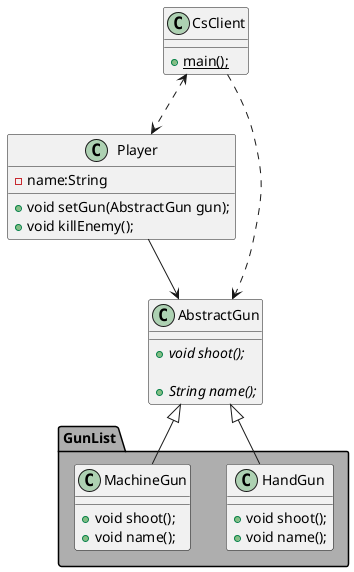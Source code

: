 单一用户职责的错误使用

@startuml

class CsClient {
+ {static} main();
}

Class Player {
- name:String

+ void setGun(AbstractGun gun);
+ void killEnemy();
}


class AbstractGun {

  + {abstract} void shoot();

  + {abstract} String name();
}


package GunList  #AEAEAE{
class HandGun {
  + void shoot();
  + void name();
}


class MachineGun {
+ void shoot();
+ void name();
}

}


AbstractGun <|-- HandGun
AbstractGun <|-- MachineGun
Player --> AbstractGun
CsClient <..> Player
CsClient ..> AbstractGun



@enduml


